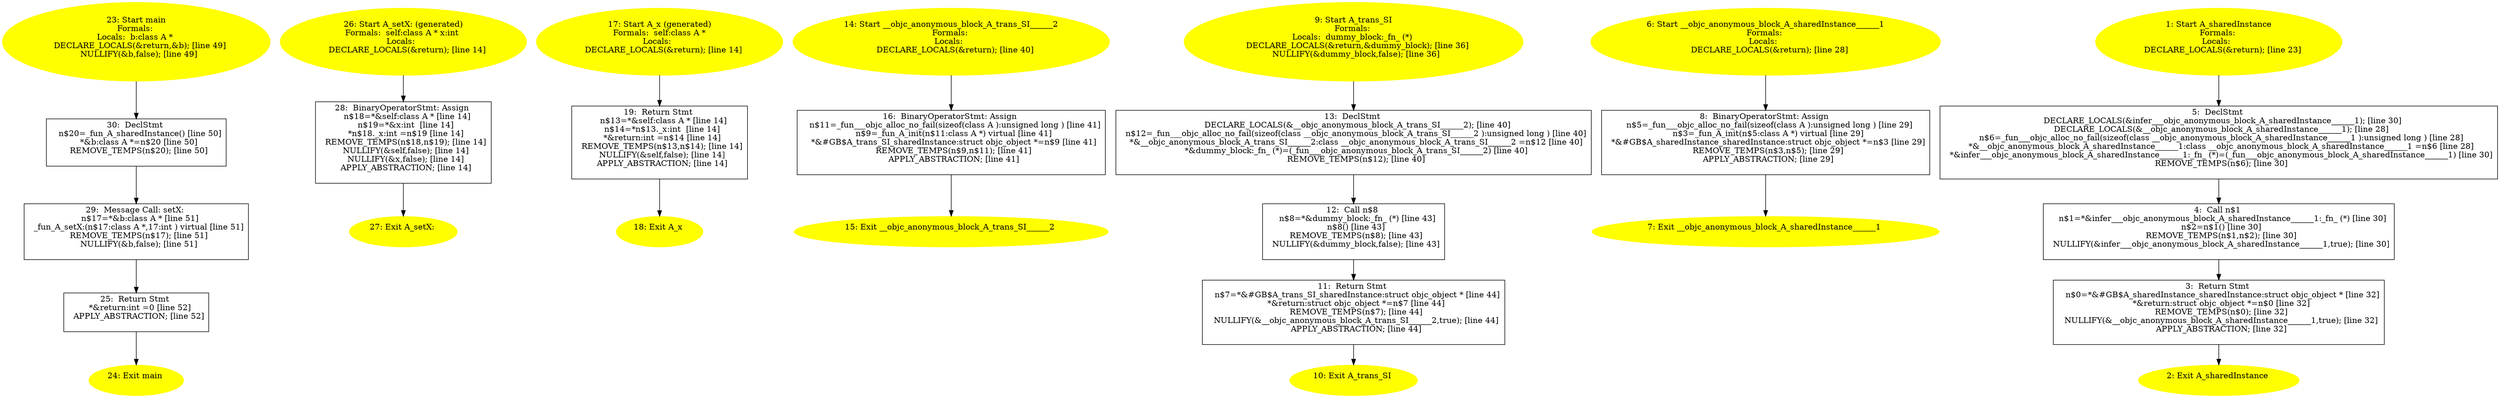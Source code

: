 digraph iCFG {
30 [label="30:  DeclStmt \n   n$20=_fun_A_sharedInstance() [line 50]\n  *&b:class A *=n$20 [line 50]\n  REMOVE_TEMPS(n$20); [line 50]\n " shape="box"]
	

	 30 -> 29 ;
29 [label="29:  Message Call: setX: \n   n$17=*&b:class A * [line 51]\n  _fun_A_setX:(n$17:class A *,17:int ) virtual [line 51]\n  REMOVE_TEMPS(n$17); [line 51]\n  NULLIFY(&b,false); [line 51]\n " shape="box"]
	

	 29 -> 25 ;
28 [label="28:  BinaryOperatorStmt: Assign \n   n$18=*&self:class A * [line 14]\n  n$19=*&x:int  [line 14]\n  *n$18._x:int =n$19 [line 14]\n  REMOVE_TEMPS(n$18,n$19); [line 14]\n  NULLIFY(&self,false); [line 14]\n  NULLIFY(&x,false); [line 14]\n  APPLY_ABSTRACTION; [line 14]\n " shape="box"]
	

	 28 -> 27 ;
27 [label="27: Exit A_setX: \n  " color=yellow style=filled]
	

26 [label="26: Start A_setX: (generated)\nFormals:  self:class A * x:int \nLocals:  \n   DECLARE_LOCALS(&return); [line 14]\n " color=yellow style=filled]
	

	 26 -> 28 ;
25 [label="25:  Return Stmt \n   *&return:int =0 [line 52]\n  APPLY_ABSTRACTION; [line 52]\n " shape="box"]
	

	 25 -> 24 ;
24 [label="24: Exit main \n  " color=yellow style=filled]
	

23 [label="23: Start main\nFormals: \nLocals:  b:class A * \n   DECLARE_LOCALS(&return,&b); [line 49]\n  NULLIFY(&b,false); [line 49]\n " color=yellow style=filled]
	

	 23 -> 30 ;
19 [label="19:  Return Stmt \n   n$13=*&self:class A * [line 14]\n  n$14=*n$13._x:int  [line 14]\n  *&return:int =n$14 [line 14]\n  REMOVE_TEMPS(n$13,n$14); [line 14]\n  NULLIFY(&self,false); [line 14]\n  APPLY_ABSTRACTION; [line 14]\n " shape="box"]
	

	 19 -> 18 ;
18 [label="18: Exit A_x \n  " color=yellow style=filled]
	

17 [label="17: Start A_x (generated)\nFormals:  self:class A *\nLocals:  \n   DECLARE_LOCALS(&return); [line 14]\n " color=yellow style=filled]
	

	 17 -> 19 ;
16 [label="16:  BinaryOperatorStmt: Assign \n   n$11=_fun___objc_alloc_no_fail(sizeof(class A ):unsigned long ) [line 41]\n  n$9=_fun_A_init(n$11:class A *) virtual [line 41]\n  *&#GB$A_trans_SI_sharedInstance:struct objc_object *=n$9 [line 41]\n  REMOVE_TEMPS(n$9,n$11); [line 41]\n  APPLY_ABSTRACTION; [line 41]\n " shape="box"]
	

	 16 -> 15 ;
15 [label="15: Exit __objc_anonymous_block_A_trans_SI______2 \n  " color=yellow style=filled]
	

14 [label="14: Start __objc_anonymous_block_A_trans_SI______2\nFormals: \nLocals:  \n   DECLARE_LOCALS(&return); [line 40]\n " color=yellow style=filled]
	

	 14 -> 16 ;
13 [label="13:  DeclStmt \n   DECLARE_LOCALS(&__objc_anonymous_block_A_trans_SI______2); [line 40]\n  n$12=_fun___objc_alloc_no_fail(sizeof(class __objc_anonymous_block_A_trans_SI______2 ):unsigned long ) [line 40]\n  *&__objc_anonymous_block_A_trans_SI______2:class __objc_anonymous_block_A_trans_SI______2 =n$12 [line 40]\n  *&dummy_block:_fn_ (*)=(_fun___objc_anonymous_block_A_trans_SI______2) [line 40]\n  REMOVE_TEMPS(n$12); [line 40]\n " shape="box"]
	

	 13 -> 12 ;
12 [label="12:  Call n$8 \n   n$8=*&dummy_block:_fn_ (*) [line 43]\n  n$8() [line 43]\n  REMOVE_TEMPS(n$8); [line 43]\n  NULLIFY(&dummy_block,false); [line 43]\n " shape="box"]
	

	 12 -> 11 ;
11 [label="11:  Return Stmt \n   n$7=*&#GB$A_trans_SI_sharedInstance:struct objc_object * [line 44]\n  *&return:struct objc_object *=n$7 [line 44]\n  REMOVE_TEMPS(n$7); [line 44]\n  NULLIFY(&__objc_anonymous_block_A_trans_SI______2,true); [line 44]\n  APPLY_ABSTRACTION; [line 44]\n " shape="box"]
	

	 11 -> 10 ;
10 [label="10: Exit A_trans_SI \n  " color=yellow style=filled]
	

9 [label="9: Start A_trans_SI\nFormals: \nLocals:  dummy_block:_fn_ (*) \n   DECLARE_LOCALS(&return,&dummy_block); [line 36]\n  NULLIFY(&dummy_block,false); [line 36]\n " color=yellow style=filled]
	

	 9 -> 13 ;
8 [label="8:  BinaryOperatorStmt: Assign \n   n$5=_fun___objc_alloc_no_fail(sizeof(class A ):unsigned long ) [line 29]\n  n$3=_fun_A_init(n$5:class A *) virtual [line 29]\n  *&#GB$A_sharedInstance_sharedInstance:struct objc_object *=n$3 [line 29]\n  REMOVE_TEMPS(n$3,n$5); [line 29]\n  APPLY_ABSTRACTION; [line 29]\n " shape="box"]
	

	 8 -> 7 ;
7 [label="7: Exit __objc_anonymous_block_A_sharedInstance______1 \n  " color=yellow style=filled]
	

6 [label="6: Start __objc_anonymous_block_A_sharedInstance______1\nFormals: \nLocals:  \n   DECLARE_LOCALS(&return); [line 28]\n " color=yellow style=filled]
	

	 6 -> 8 ;
5 [label="5:  DeclStmt \n   DECLARE_LOCALS(&infer___objc_anonymous_block_A_sharedInstance______1); [line 30]\n  DECLARE_LOCALS(&__objc_anonymous_block_A_sharedInstance______1); [line 28]\n  n$6=_fun___objc_alloc_no_fail(sizeof(class __objc_anonymous_block_A_sharedInstance______1 ):unsigned long ) [line 28]\n  *&__objc_anonymous_block_A_sharedInstance______1:class __objc_anonymous_block_A_sharedInstance______1 =n$6 [line 28]\n  *&infer___objc_anonymous_block_A_sharedInstance______1:_fn_ (*)=(_fun___objc_anonymous_block_A_sharedInstance______1) [line 30]\n  REMOVE_TEMPS(n$6); [line 30]\n " shape="box"]
	

	 5 -> 4 ;
4 [label="4:  Call n$1 \n   n$1=*&infer___objc_anonymous_block_A_sharedInstance______1:_fn_ (*) [line 30]\n  n$2=n$1() [line 30]\n  REMOVE_TEMPS(n$1,n$2); [line 30]\n  NULLIFY(&infer___objc_anonymous_block_A_sharedInstance______1,true); [line 30]\n " shape="box"]
	

	 4 -> 3 ;
3 [label="3:  Return Stmt \n   n$0=*&#GB$A_sharedInstance_sharedInstance:struct objc_object * [line 32]\n  *&return:struct objc_object *=n$0 [line 32]\n  REMOVE_TEMPS(n$0); [line 32]\n  NULLIFY(&__objc_anonymous_block_A_sharedInstance______1,true); [line 32]\n  APPLY_ABSTRACTION; [line 32]\n " shape="box"]
	

	 3 -> 2 ;
2 [label="2: Exit A_sharedInstance \n  " color=yellow style=filled]
	

1 [label="1: Start A_sharedInstance\nFormals: \nLocals:  \n   DECLARE_LOCALS(&return); [line 23]\n " color=yellow style=filled]
	

	 1 -> 5 ;
}
